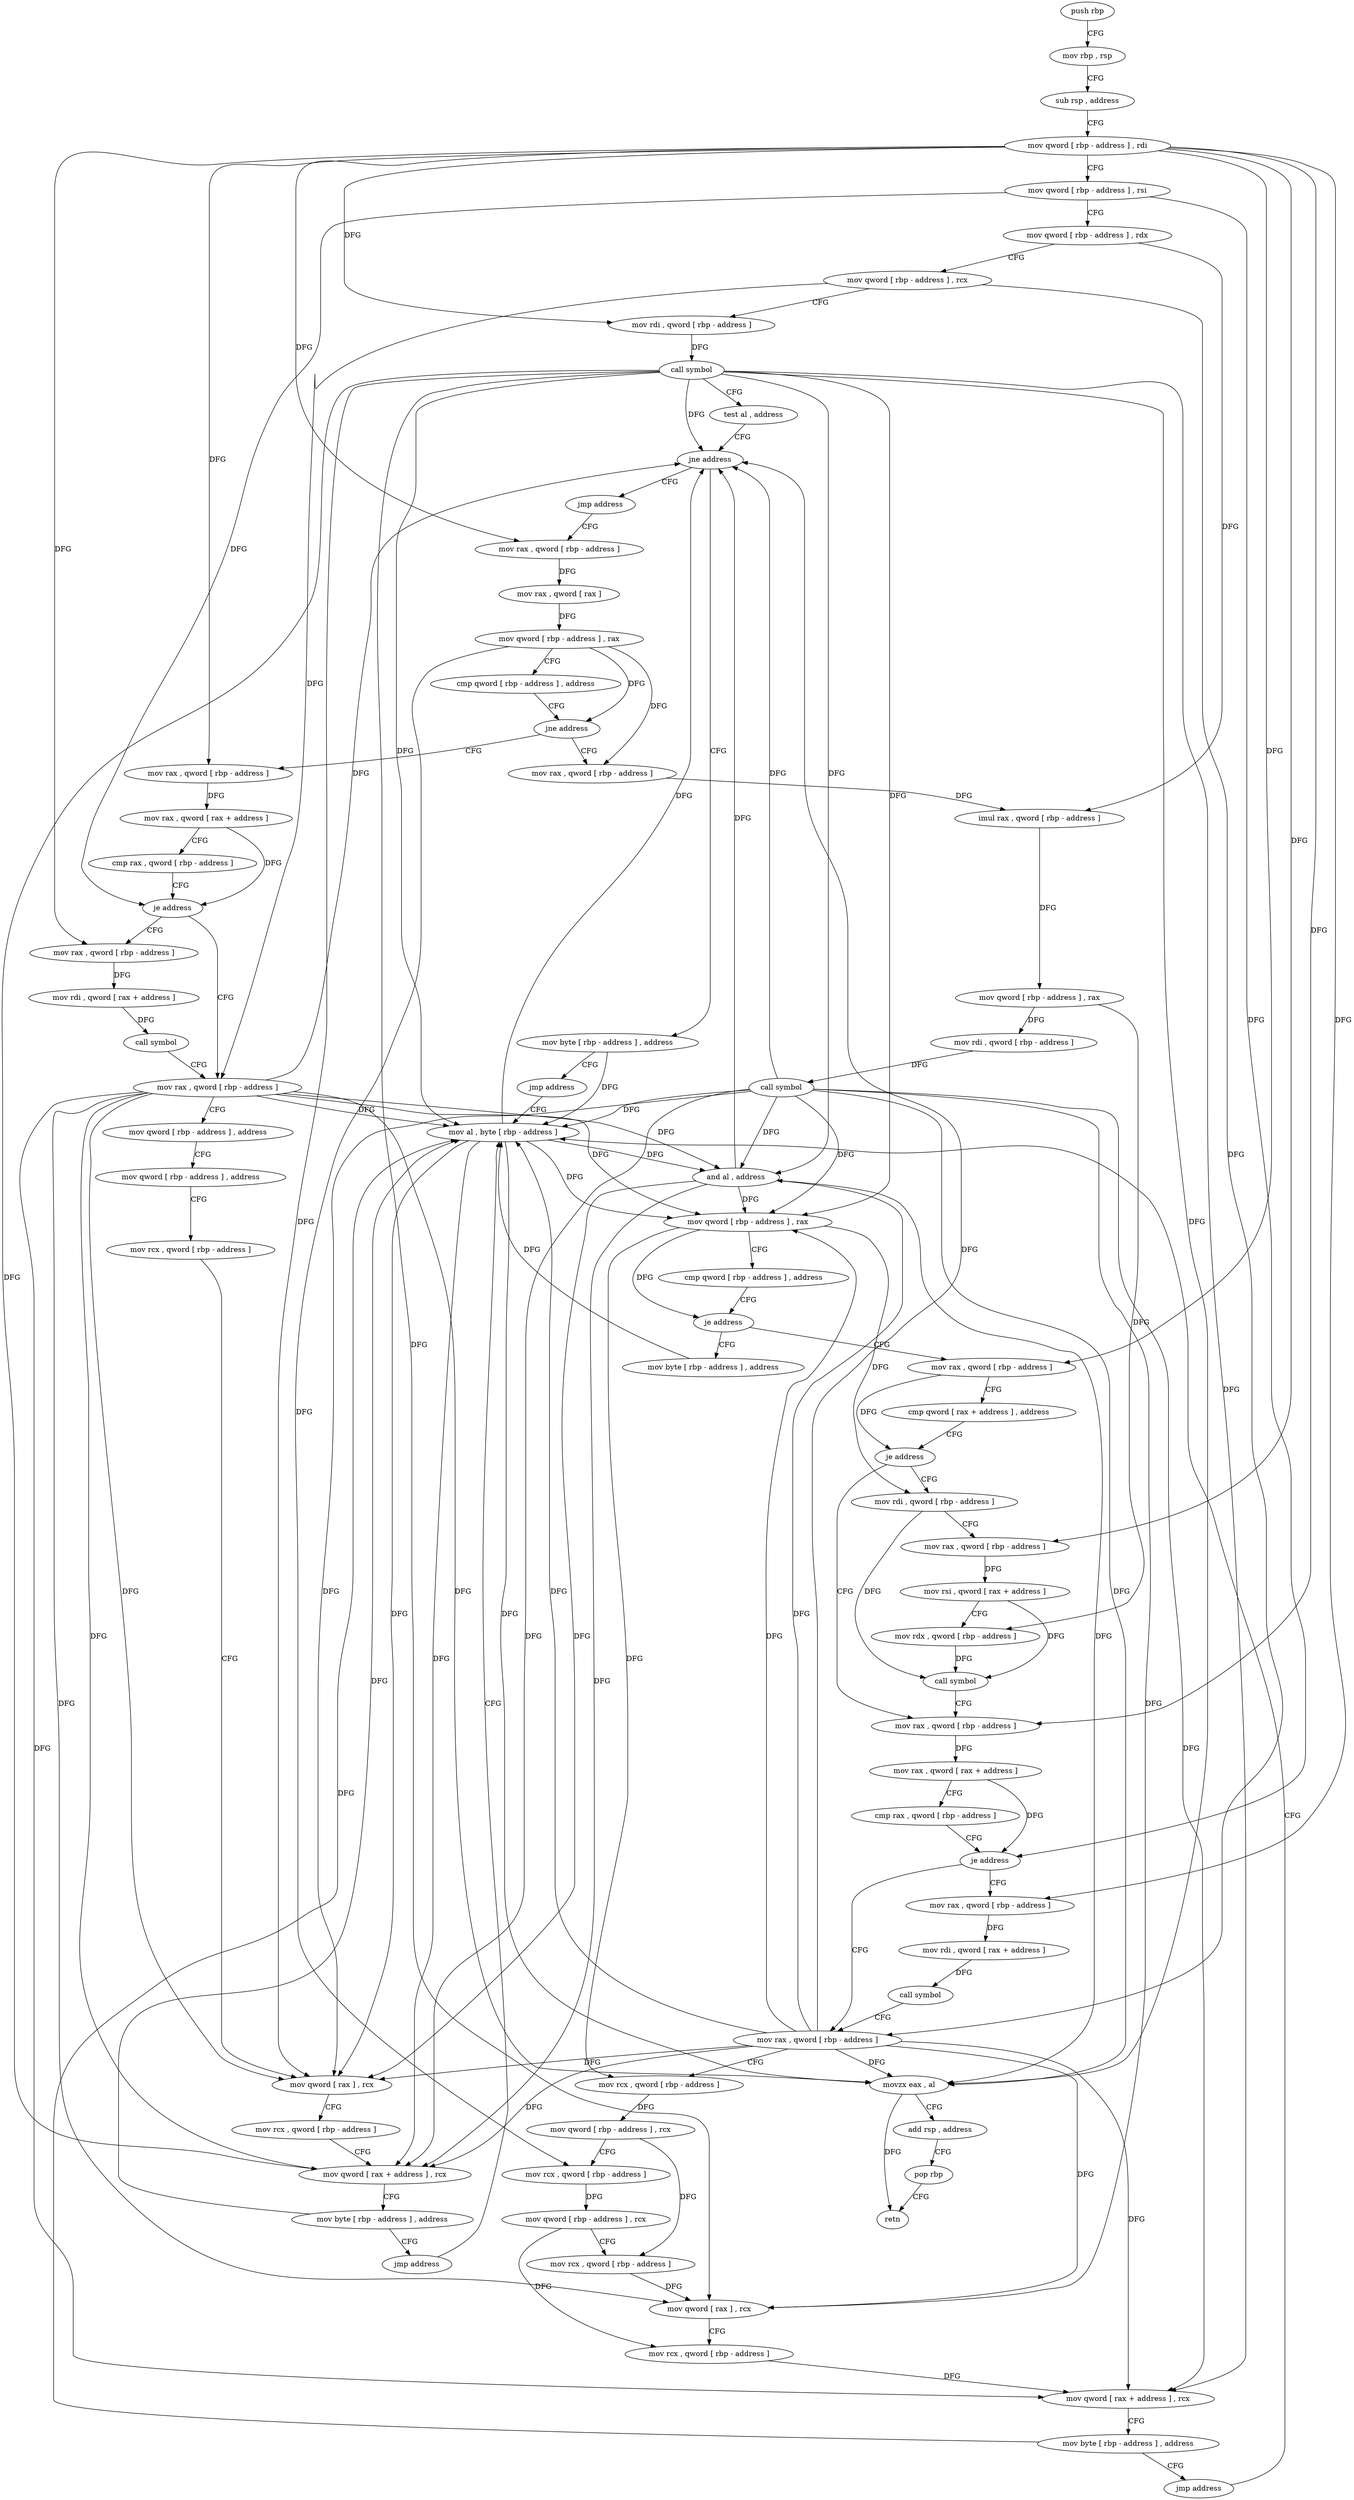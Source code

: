 digraph "func" {
"226464" [label = "push rbp" ]
"226465" [label = "mov rbp , rsp" ]
"226468" [label = "sub rsp , address" ]
"226472" [label = "mov qword [ rbp - address ] , rdi" ]
"226476" [label = "mov qword [ rbp - address ] , rsi" ]
"226480" [label = "mov qword [ rbp - address ] , rdx" ]
"226484" [label = "mov qword [ rbp - address ] , rcx" ]
"226488" [label = "mov rdi , qword [ rbp - address ]" ]
"226492" [label = "call symbol" ]
"226497" [label = "test al , address" ]
"226499" [label = "jne address" ]
"226510" [label = "mov byte [ rbp - address ] , address" ]
"226505" [label = "jmp address" ]
"226514" [label = "jmp address" ]
"226768" [label = "mov al , byte [ rbp - address ]" ]
"226519" [label = "mov rax , qword [ rbp - address ]" ]
"226771" [label = "and al , address" ]
"226773" [label = "movzx eax , al" ]
"226776" [label = "add rsp , address" ]
"226780" [label = "pop rbp" ]
"226781" [label = "retn" ]
"226523" [label = "mov rax , qword [ rax ]" ]
"226526" [label = "mov qword [ rbp - address ] , rax" ]
"226530" [label = "cmp qword [ rbp - address ] , address" ]
"226535" [label = "jne address" ]
"226616" [label = "mov rax , qword [ rbp - address ]" ]
"226541" [label = "mov rax , qword [ rbp - address ]" ]
"226620" [label = "imul rax , qword [ rbp - address ]" ]
"226625" [label = "mov qword [ rbp - address ] , rax" ]
"226629" [label = "mov rdi , qword [ rbp - address ]" ]
"226633" [label = "call symbol" ]
"226638" [label = "mov qword [ rbp - address ] , rax" ]
"226642" [label = "cmp qword [ rbp - address ] , address" ]
"226647" [label = "je address" ]
"226764" [label = "mov byte [ rbp - address ] , address" ]
"226653" [label = "mov rax , qword [ rbp - address ]" ]
"226545" [label = "mov rax , qword [ rax + address ]" ]
"226549" [label = "cmp rax , qword [ rbp - address ]" ]
"226553" [label = "je address" ]
"226572" [label = "mov rax , qword [ rbp - address ]" ]
"226559" [label = "mov rax , qword [ rbp - address ]" ]
"226657" [label = "cmp qword [ rax + address ] , address" ]
"226662" [label = "je address" ]
"226689" [label = "mov rax , qword [ rbp - address ]" ]
"226668" [label = "mov rdi , qword [ rbp - address ]" ]
"226576" [label = "mov qword [ rbp - address ] , address" ]
"226584" [label = "mov qword [ rbp - address ] , address" ]
"226592" [label = "mov rcx , qword [ rbp - address ]" ]
"226596" [label = "mov qword [ rax ] , rcx" ]
"226599" [label = "mov rcx , qword [ rbp - address ]" ]
"226603" [label = "mov qword [ rax + address ] , rcx" ]
"226607" [label = "mov byte [ rbp - address ] , address" ]
"226611" [label = "jmp address" ]
"226563" [label = "mov rdi , qword [ rax + address ]" ]
"226567" [label = "call symbol" ]
"226693" [label = "mov rax , qword [ rax + address ]" ]
"226697" [label = "cmp rax , qword [ rbp - address ]" ]
"226701" [label = "je address" ]
"226720" [label = "mov rax , qword [ rbp - address ]" ]
"226707" [label = "mov rax , qword [ rbp - address ]" ]
"226672" [label = "mov rax , qword [ rbp - address ]" ]
"226676" [label = "mov rsi , qword [ rax + address ]" ]
"226680" [label = "mov rdx , qword [ rbp - address ]" ]
"226684" [label = "call symbol" ]
"226724" [label = "mov rcx , qword [ rbp - address ]" ]
"226728" [label = "mov qword [ rbp - address ] , rcx" ]
"226732" [label = "mov rcx , qword [ rbp - address ]" ]
"226736" [label = "mov qword [ rbp - address ] , rcx" ]
"226740" [label = "mov rcx , qword [ rbp - address ]" ]
"226744" [label = "mov qword [ rax ] , rcx" ]
"226747" [label = "mov rcx , qword [ rbp - address ]" ]
"226751" [label = "mov qword [ rax + address ] , rcx" ]
"226755" [label = "mov byte [ rbp - address ] , address" ]
"226759" [label = "jmp address" ]
"226711" [label = "mov rdi , qword [ rax + address ]" ]
"226715" [label = "call symbol" ]
"226464" -> "226465" [ label = "CFG" ]
"226465" -> "226468" [ label = "CFG" ]
"226468" -> "226472" [ label = "CFG" ]
"226472" -> "226476" [ label = "CFG" ]
"226472" -> "226488" [ label = "DFG" ]
"226472" -> "226519" [ label = "DFG" ]
"226472" -> "226541" [ label = "DFG" ]
"226472" -> "226653" [ label = "DFG" ]
"226472" -> "226559" [ label = "DFG" ]
"226472" -> "226689" [ label = "DFG" ]
"226472" -> "226672" [ label = "DFG" ]
"226472" -> "226707" [ label = "DFG" ]
"226476" -> "226480" [ label = "CFG" ]
"226476" -> "226553" [ label = "DFG" ]
"226476" -> "226701" [ label = "DFG" ]
"226480" -> "226484" [ label = "CFG" ]
"226480" -> "226620" [ label = "DFG" ]
"226484" -> "226488" [ label = "CFG" ]
"226484" -> "226572" [ label = "DFG" ]
"226484" -> "226720" [ label = "DFG" ]
"226488" -> "226492" [ label = "DFG" ]
"226492" -> "226497" [ label = "CFG" ]
"226492" -> "226499" [ label = "DFG" ]
"226492" -> "226768" [ label = "DFG" ]
"226492" -> "226771" [ label = "DFG" ]
"226492" -> "226773" [ label = "DFG" ]
"226492" -> "226638" [ label = "DFG" ]
"226492" -> "226596" [ label = "DFG" ]
"226492" -> "226603" [ label = "DFG" ]
"226492" -> "226744" [ label = "DFG" ]
"226492" -> "226751" [ label = "DFG" ]
"226497" -> "226499" [ label = "CFG" ]
"226499" -> "226510" [ label = "CFG" ]
"226499" -> "226505" [ label = "CFG" ]
"226510" -> "226514" [ label = "CFG" ]
"226510" -> "226768" [ label = "DFG" ]
"226505" -> "226519" [ label = "CFG" ]
"226514" -> "226768" [ label = "CFG" ]
"226768" -> "226771" [ label = "DFG" ]
"226768" -> "226499" [ label = "DFG" ]
"226768" -> "226773" [ label = "DFG" ]
"226768" -> "226638" [ label = "DFG" ]
"226768" -> "226596" [ label = "DFG" ]
"226768" -> "226603" [ label = "DFG" ]
"226519" -> "226523" [ label = "DFG" ]
"226771" -> "226773" [ label = "DFG" ]
"226771" -> "226499" [ label = "DFG" ]
"226771" -> "226638" [ label = "DFG" ]
"226771" -> "226596" [ label = "DFG" ]
"226771" -> "226603" [ label = "DFG" ]
"226773" -> "226776" [ label = "CFG" ]
"226773" -> "226781" [ label = "DFG" ]
"226776" -> "226780" [ label = "CFG" ]
"226780" -> "226781" [ label = "CFG" ]
"226523" -> "226526" [ label = "DFG" ]
"226526" -> "226530" [ label = "CFG" ]
"226526" -> "226535" [ label = "DFG" ]
"226526" -> "226616" [ label = "DFG" ]
"226526" -> "226732" [ label = "DFG" ]
"226530" -> "226535" [ label = "CFG" ]
"226535" -> "226616" [ label = "CFG" ]
"226535" -> "226541" [ label = "CFG" ]
"226616" -> "226620" [ label = "DFG" ]
"226541" -> "226545" [ label = "DFG" ]
"226620" -> "226625" [ label = "DFG" ]
"226625" -> "226629" [ label = "DFG" ]
"226625" -> "226680" [ label = "DFG" ]
"226629" -> "226633" [ label = "DFG" ]
"226633" -> "226638" [ label = "DFG" ]
"226633" -> "226499" [ label = "DFG" ]
"226633" -> "226771" [ label = "DFG" ]
"226633" -> "226773" [ label = "DFG" ]
"226633" -> "226768" [ label = "DFG" ]
"226633" -> "226596" [ label = "DFG" ]
"226633" -> "226603" [ label = "DFG" ]
"226633" -> "226744" [ label = "DFG" ]
"226633" -> "226751" [ label = "DFG" ]
"226638" -> "226642" [ label = "CFG" ]
"226638" -> "226647" [ label = "DFG" ]
"226638" -> "226668" [ label = "DFG" ]
"226638" -> "226724" [ label = "DFG" ]
"226642" -> "226647" [ label = "CFG" ]
"226647" -> "226764" [ label = "CFG" ]
"226647" -> "226653" [ label = "CFG" ]
"226764" -> "226768" [ label = "DFG" ]
"226653" -> "226657" [ label = "CFG" ]
"226653" -> "226662" [ label = "DFG" ]
"226545" -> "226549" [ label = "CFG" ]
"226545" -> "226553" [ label = "DFG" ]
"226549" -> "226553" [ label = "CFG" ]
"226553" -> "226572" [ label = "CFG" ]
"226553" -> "226559" [ label = "CFG" ]
"226572" -> "226576" [ label = "CFG" ]
"226572" -> "226499" [ label = "DFG" ]
"226572" -> "226771" [ label = "DFG" ]
"226572" -> "226773" [ label = "DFG" ]
"226572" -> "226638" [ label = "DFG" ]
"226572" -> "226768" [ label = "DFG" ]
"226572" -> "226596" [ label = "DFG" ]
"226572" -> "226603" [ label = "DFG" ]
"226572" -> "226744" [ label = "DFG" ]
"226572" -> "226751" [ label = "DFG" ]
"226559" -> "226563" [ label = "DFG" ]
"226657" -> "226662" [ label = "CFG" ]
"226662" -> "226689" [ label = "CFG" ]
"226662" -> "226668" [ label = "CFG" ]
"226689" -> "226693" [ label = "DFG" ]
"226668" -> "226672" [ label = "CFG" ]
"226668" -> "226684" [ label = "DFG" ]
"226576" -> "226584" [ label = "CFG" ]
"226584" -> "226592" [ label = "CFG" ]
"226592" -> "226596" [ label = "CFG" ]
"226596" -> "226599" [ label = "CFG" ]
"226599" -> "226603" [ label = "CFG" ]
"226603" -> "226607" [ label = "CFG" ]
"226607" -> "226611" [ label = "CFG" ]
"226607" -> "226768" [ label = "DFG" ]
"226611" -> "226768" [ label = "CFG" ]
"226563" -> "226567" [ label = "DFG" ]
"226567" -> "226572" [ label = "CFG" ]
"226693" -> "226697" [ label = "CFG" ]
"226693" -> "226701" [ label = "DFG" ]
"226697" -> "226701" [ label = "CFG" ]
"226701" -> "226720" [ label = "CFG" ]
"226701" -> "226707" [ label = "CFG" ]
"226720" -> "226724" [ label = "CFG" ]
"226720" -> "226499" [ label = "DFG" ]
"226720" -> "226771" [ label = "DFG" ]
"226720" -> "226773" [ label = "DFG" ]
"226720" -> "226638" [ label = "DFG" ]
"226720" -> "226596" [ label = "DFG" ]
"226720" -> "226603" [ label = "DFG" ]
"226720" -> "226768" [ label = "DFG" ]
"226720" -> "226744" [ label = "DFG" ]
"226720" -> "226751" [ label = "DFG" ]
"226707" -> "226711" [ label = "DFG" ]
"226672" -> "226676" [ label = "DFG" ]
"226676" -> "226680" [ label = "CFG" ]
"226676" -> "226684" [ label = "DFG" ]
"226680" -> "226684" [ label = "DFG" ]
"226684" -> "226689" [ label = "CFG" ]
"226724" -> "226728" [ label = "DFG" ]
"226728" -> "226732" [ label = "CFG" ]
"226728" -> "226740" [ label = "DFG" ]
"226732" -> "226736" [ label = "DFG" ]
"226736" -> "226740" [ label = "CFG" ]
"226736" -> "226747" [ label = "DFG" ]
"226740" -> "226744" [ label = "DFG" ]
"226744" -> "226747" [ label = "CFG" ]
"226747" -> "226751" [ label = "DFG" ]
"226751" -> "226755" [ label = "CFG" ]
"226755" -> "226759" [ label = "CFG" ]
"226755" -> "226768" [ label = "DFG" ]
"226759" -> "226768" [ label = "CFG" ]
"226711" -> "226715" [ label = "DFG" ]
"226715" -> "226720" [ label = "CFG" ]
}
